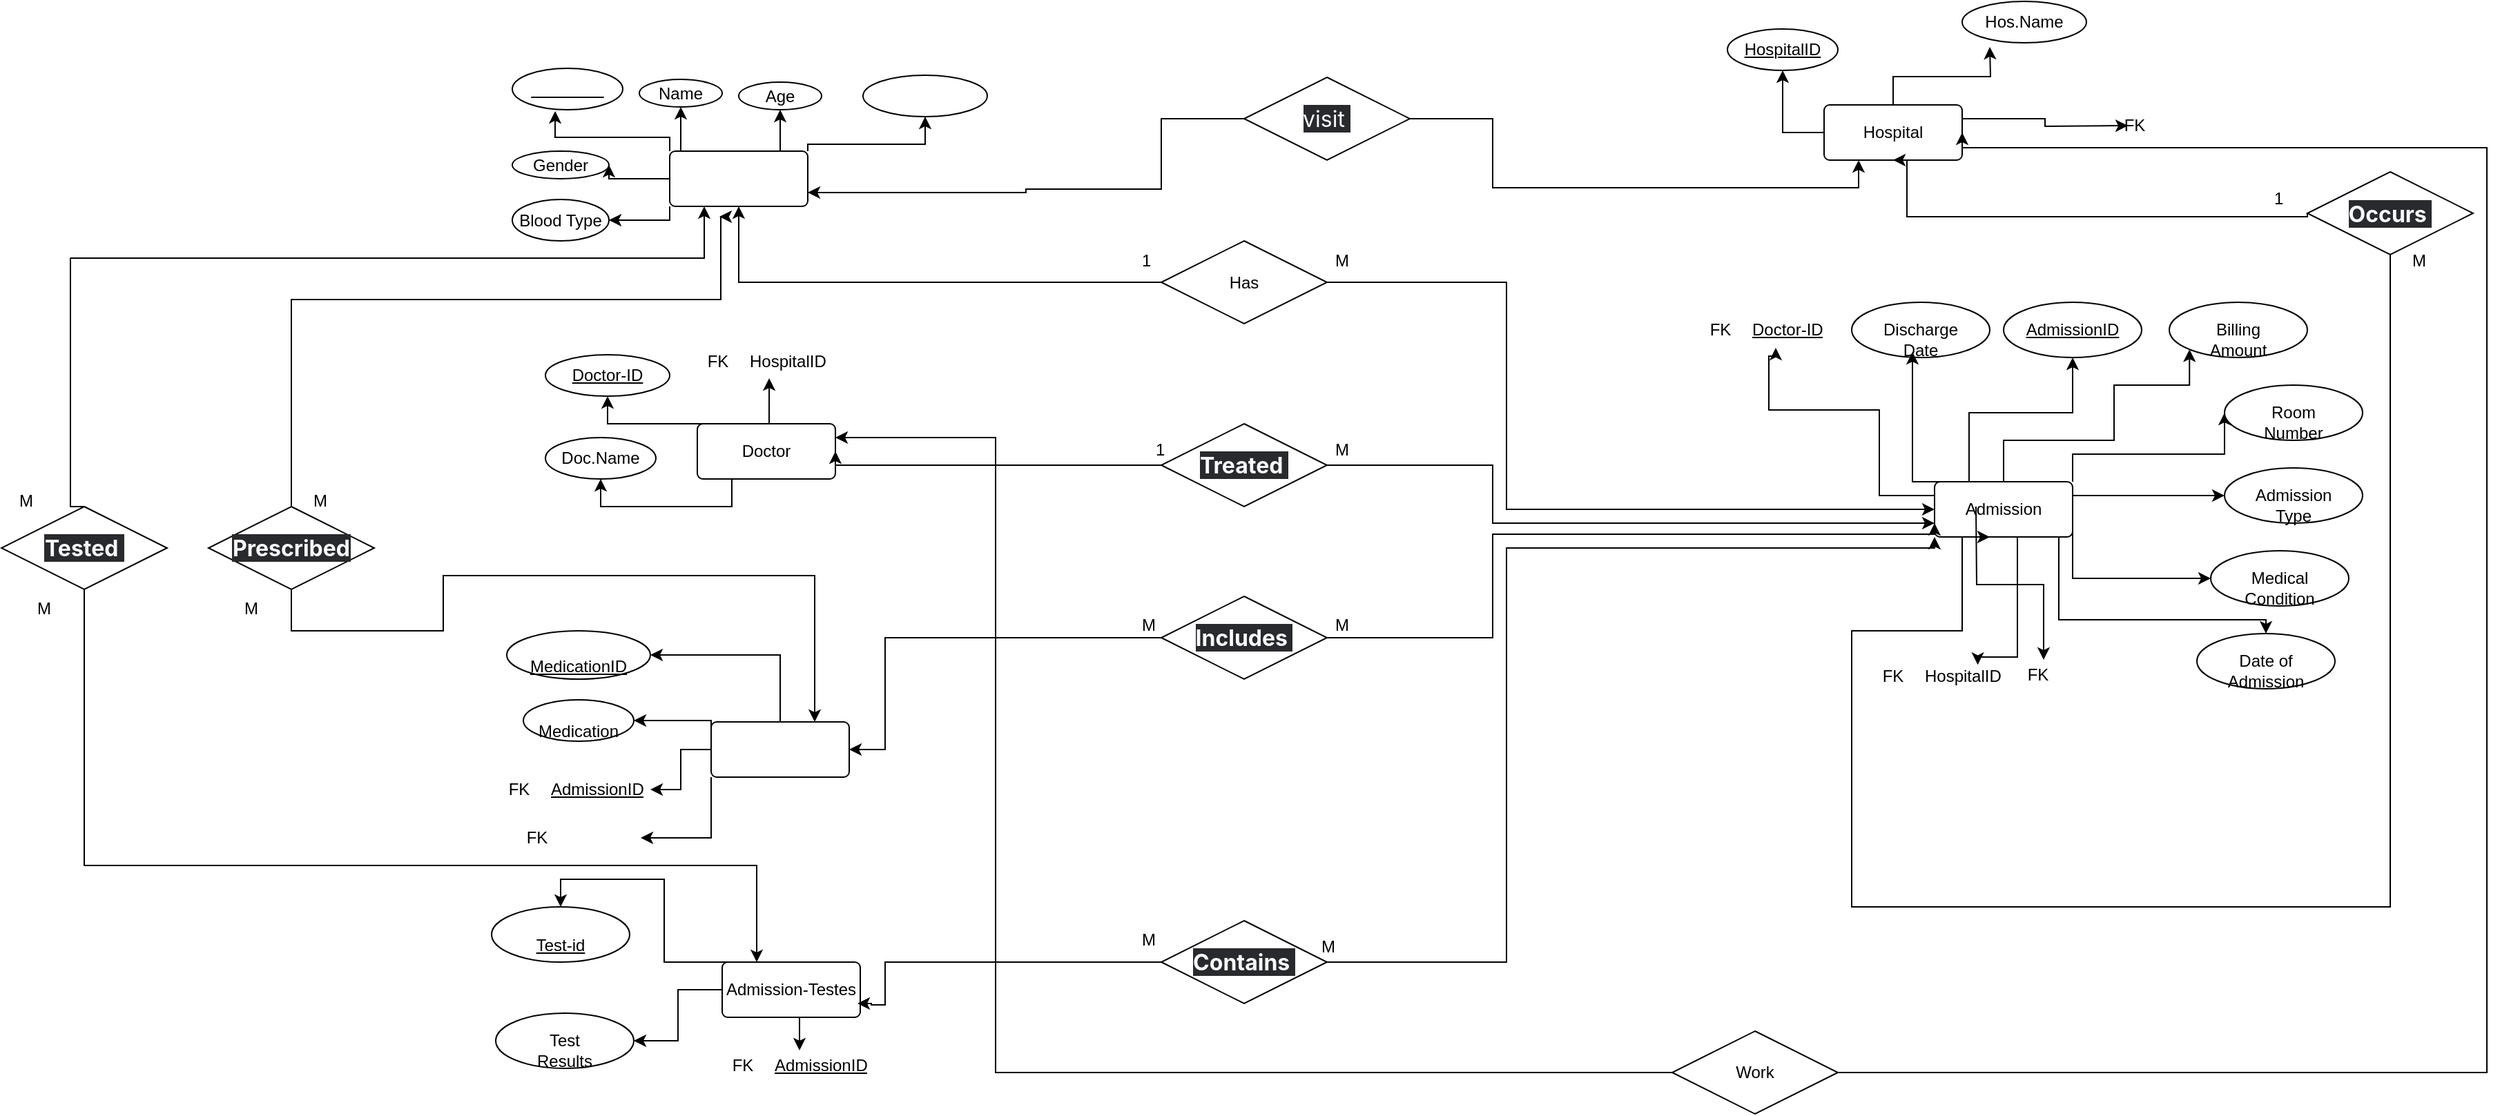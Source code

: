 <mxfile version="26.2.2">
  <diagram name="Page-1" id="RHPhJxCZZjcTVryyRxdq">
    <mxGraphModel dx="2417" dy="781" grid="1" gridSize="10" guides="1" tooltips="1" connect="1" arrows="1" fold="1" page="1" pageScale="1" pageWidth="827" pageHeight="1169" math="0" shadow="0">
      <root>
        <mxCell id="0" />
        <mxCell id="1" parent="0" />
        <mxCell id="dzJao00pFgIOvPmKJzuv-9" style="edgeStyle=orthogonalEdgeStyle;rounded=0;orthogonalLoop=1;jettySize=auto;html=1;exitX=0.25;exitY=0;exitDx=0;exitDy=0;entryX=0.5;entryY=1;entryDx=0;entryDy=0;" edge="1" parent="1" source="dzJao00pFgIOvPmKJzuv-1" target="dzJao00pFgIOvPmKJzuv-3">
          <mxGeometry relative="1" as="geometry" />
        </mxCell>
        <mxCell id="dzJao00pFgIOvPmKJzuv-10" style="edgeStyle=orthogonalEdgeStyle;rounded=0;orthogonalLoop=1;jettySize=auto;html=1;exitX=0.75;exitY=0;exitDx=0;exitDy=0;entryX=0.5;entryY=1;entryDx=0;entryDy=0;" edge="1" parent="1" source="dzJao00pFgIOvPmKJzuv-1" target="dzJao00pFgIOvPmKJzuv-4">
          <mxGeometry relative="1" as="geometry" />
        </mxCell>
        <mxCell id="dzJao00pFgIOvPmKJzuv-11" style="edgeStyle=orthogonalEdgeStyle;rounded=0;orthogonalLoop=1;jettySize=auto;html=1;exitX=1;exitY=0;exitDx=0;exitDy=0;entryX=0.5;entryY=1;entryDx=0;entryDy=0;" edge="1" parent="1" source="dzJao00pFgIOvPmKJzuv-1" target="dzJao00pFgIOvPmKJzuv-7">
          <mxGeometry relative="1" as="geometry">
            <Array as="points">
              <mxPoint x="144" y="143.5" />
              <mxPoint x="229" y="143.5" />
            </Array>
          </mxGeometry>
        </mxCell>
        <mxCell id="dzJao00pFgIOvPmKJzuv-12" style="edgeStyle=orthogonalEdgeStyle;rounded=0;orthogonalLoop=1;jettySize=auto;html=1;exitX=0;exitY=0.5;exitDx=0;exitDy=0;entryX=1;entryY=0.5;entryDx=0;entryDy=0;" edge="1" parent="1" source="dzJao00pFgIOvPmKJzuv-1" target="dzJao00pFgIOvPmKJzuv-5">
          <mxGeometry relative="1" as="geometry">
            <Array as="points">
              <mxPoint y="168.5" />
            </Array>
          </mxGeometry>
        </mxCell>
        <mxCell id="dzJao00pFgIOvPmKJzuv-13" style="edgeStyle=orthogonalEdgeStyle;rounded=0;orthogonalLoop=1;jettySize=auto;html=1;exitX=0;exitY=1;exitDx=0;exitDy=0;entryX=1;entryY=0.5;entryDx=0;entryDy=0;" edge="1" parent="1" source="dzJao00pFgIOvPmKJzuv-1" target="dzJao00pFgIOvPmKJzuv-6">
          <mxGeometry relative="1" as="geometry">
            <Array as="points">
              <mxPoint x="44" y="198.5" />
            </Array>
          </mxGeometry>
        </mxCell>
        <mxCell id="dzJao00pFgIOvPmKJzuv-1" value="&lt;span style=&quot;font-weight: 700; font-kerning: normal;&quot; class=&quot;OYPEnA font-feature-liga-off font-feature-clig-off font-feature-calt-off text-decoration-none text-strikethrough-none&quot;&gt;&lt;font style=&quot;color: rgb(255, 255, 255);&quot;&gt;Patient&amp;nbsp;&lt;/font&gt;&lt;/span&gt;" style="rounded=1;arcSize=10;whiteSpace=wrap;html=1;align=center;" vertex="1" parent="1">
          <mxGeometry x="44" y="148.5" width="100" height="40" as="geometry" />
        </mxCell>
        <mxCell id="dzJao00pFgIOvPmKJzuv-2" value="&lt;span style=&quot;font-kerning: normal;&quot; class=&quot;OYPEnA font-feature-liga-off font-feature-clig-off font-feature-calt-off text-decoration-none text-strikethrough-none&quot;&gt;&lt;font style=&quot;color: rgb(255, 255, 255);&quot;&gt;PatientID&amp;nbsp;&lt;/font&gt;&lt;/span&gt;" style="ellipse;whiteSpace=wrap;html=1;align=center;fontStyle=4;" vertex="1" parent="1">
          <mxGeometry x="-70" y="88.5" width="80" height="30" as="geometry" />
        </mxCell>
        <mxCell id="dzJao00pFgIOvPmKJzuv-3" value="Name" style="ellipse;whiteSpace=wrap;html=1;align=center;" vertex="1" parent="1">
          <mxGeometry x="22" y="96.5" width="60" height="20" as="geometry" />
        </mxCell>
        <mxCell id="dzJao00pFgIOvPmKJzuv-4" value="Age" style="ellipse;whiteSpace=wrap;html=1;align=center;" vertex="1" parent="1">
          <mxGeometry x="94" y="98.5" width="60" height="20" as="geometry" />
        </mxCell>
        <mxCell id="dzJao00pFgIOvPmKJzuv-5" value="Gender" style="ellipse;whiteSpace=wrap;html=1;align=center;" vertex="1" parent="1">
          <mxGeometry x="-70" y="148.5" width="70" height="20" as="geometry" />
        </mxCell>
        <mxCell id="dzJao00pFgIOvPmKJzuv-6" value="Blood Type" style="ellipse;whiteSpace=wrap;html=1;align=center;" vertex="1" parent="1">
          <mxGeometry x="-70" y="183.5" width="70" height="30" as="geometry" />
        </mxCell>
        <mxCell id="dzJao00pFgIOvPmKJzuv-7" value="&lt;span style=&quot;font-kerning: normal;&quot; class=&quot;OYPEnA font-feature-liga-off font-feature-clig-off font-feature-calt-off text-decoration-none text-strikethrough-none&quot;&gt;&lt;font style=&quot;color: rgb(255, 255, 255);&quot;&gt;Insurance Providor&amp;nbsp;&lt;/font&gt;&lt;/span&gt;" style="ellipse;whiteSpace=wrap;html=1;align=center;" vertex="1" parent="1">
          <mxGeometry x="184" y="93.5" width="90" height="30" as="geometry" />
        </mxCell>
        <mxCell id="dzJao00pFgIOvPmKJzuv-8" style="edgeStyle=orthogonalEdgeStyle;rounded=0;orthogonalLoop=1;jettySize=auto;html=1;exitX=0;exitY=0;exitDx=0;exitDy=0;entryX=0.388;entryY=1.033;entryDx=0;entryDy=0;entryPerimeter=0;" edge="1" parent="1" source="dzJao00pFgIOvPmKJzuv-1" target="dzJao00pFgIOvPmKJzuv-2">
          <mxGeometry relative="1" as="geometry">
            <Array as="points">
              <mxPoint x="44" y="138.5" />
              <mxPoint x="-39" y="138.5" />
            </Array>
          </mxGeometry>
        </mxCell>
        <mxCell id="dzJao00pFgIOvPmKJzuv-17" style="edgeStyle=orthogonalEdgeStyle;rounded=0;orthogonalLoop=1;jettySize=auto;html=1;exitX=0.5;exitY=0;exitDx=0;exitDy=0;entryX=0;entryY=0.5;entryDx=0;entryDy=0;" edge="1" parent="1" source="dzJao00pFgIOvPmKJzuv-14">
          <mxGeometry relative="1" as="geometry">
            <mxPoint x="1000" y="73" as="targetPoint" />
          </mxGeometry>
        </mxCell>
        <mxCell id="dzJao00pFgIOvPmKJzuv-18" style="edgeStyle=orthogonalEdgeStyle;rounded=0;orthogonalLoop=1;jettySize=auto;html=1;exitX=0;exitY=0.5;exitDx=0;exitDy=0;entryX=0.5;entryY=1;entryDx=0;entryDy=0;" edge="1" parent="1" source="dzJao00pFgIOvPmKJzuv-14" target="dzJao00pFgIOvPmKJzuv-16">
          <mxGeometry relative="1" as="geometry">
            <Array as="points">
              <mxPoint x="850" y="135" />
            </Array>
          </mxGeometry>
        </mxCell>
        <mxCell id="dzJao00pFgIOvPmKJzuv-14" value="Hospital" style="rounded=1;arcSize=10;whiteSpace=wrap;html=1;align=center;" vertex="1" parent="1">
          <mxGeometry x="880" y="115" width="100" height="40" as="geometry" />
        </mxCell>
        <mxCell id="dzJao00pFgIOvPmKJzuv-15" value="Hos.Name" style="ellipse;whiteSpace=wrap;html=1;align=center;" vertex="1" parent="1">
          <mxGeometry x="980" y="40" width="90" height="30" as="geometry" />
        </mxCell>
        <mxCell id="dzJao00pFgIOvPmKJzuv-16" value="HospitalID" style="ellipse;whiteSpace=wrap;html=1;align=center;fontStyle=4;" vertex="1" parent="1">
          <mxGeometry x="810" y="60" width="80" height="30" as="geometry" />
        </mxCell>
        <mxCell id="dzJao00pFgIOvPmKJzuv-27" style="edgeStyle=orthogonalEdgeStyle;rounded=0;orthogonalLoop=1;jettySize=auto;html=1;exitX=0.25;exitY=0;exitDx=0;exitDy=0;entryX=0.5;entryY=1;entryDx=0;entryDy=0;" edge="1" parent="1" source="dzJao00pFgIOvPmKJzuv-19" target="dzJao00pFgIOvPmKJzuv-20">
          <mxGeometry relative="1" as="geometry">
            <Array as="points">
              <mxPoint x="-1" y="346" />
            </Array>
          </mxGeometry>
        </mxCell>
        <mxCell id="dzJao00pFgIOvPmKJzuv-28" style="edgeStyle=orthogonalEdgeStyle;rounded=0;orthogonalLoop=1;jettySize=auto;html=1;exitX=0.25;exitY=1;exitDx=0;exitDy=0;entryX=0.5;entryY=1;entryDx=0;entryDy=0;" edge="1" parent="1" source="dzJao00pFgIOvPmKJzuv-19" target="dzJao00pFgIOvPmKJzuv-21">
          <mxGeometry relative="1" as="geometry" />
        </mxCell>
        <mxCell id="dzJao00pFgIOvPmKJzuv-19" value="Doctor" style="rounded=1;arcSize=10;whiteSpace=wrap;html=1;align=center;" vertex="1" parent="1">
          <mxGeometry x="64" y="346" width="100" height="40" as="geometry" />
        </mxCell>
        <mxCell id="dzJao00pFgIOvPmKJzuv-20" value="Doctor-ID" style="ellipse;whiteSpace=wrap;html=1;align=center;fontStyle=4;" vertex="1" parent="1">
          <mxGeometry x="-46" y="296" width="90" height="30" as="geometry" />
        </mxCell>
        <mxCell id="dzJao00pFgIOvPmKJzuv-21" value="Doc.Name" style="ellipse;whiteSpace=wrap;html=1;align=center;" vertex="1" parent="1">
          <mxGeometry x="-46" y="356" width="80" height="30" as="geometry" />
        </mxCell>
        <mxCell id="dzJao00pFgIOvPmKJzuv-22" value="" style="shape=table;startSize=0;container=1;collapsible=1;childLayout=tableLayout;fixedRows=1;rowLines=0;fontStyle=0;align=center;resizeLast=1;strokeColor=none;fillColor=none;collapsible=0;" vertex="1" parent="1">
          <mxGeometry x="64" y="286" width="110" height="30" as="geometry" />
        </mxCell>
        <mxCell id="dzJao00pFgIOvPmKJzuv-23" value="" style="shape=tableRow;horizontal=0;startSize=0;swimlaneHead=0;swimlaneBody=0;fillColor=none;collapsible=0;dropTarget=0;points=[[0,0.5],[1,0.5]];portConstraint=eastwest;top=0;left=0;right=0;bottom=0;" vertex="1" parent="dzJao00pFgIOvPmKJzuv-22">
          <mxGeometry width="110" height="30" as="geometry" />
        </mxCell>
        <mxCell id="dzJao00pFgIOvPmKJzuv-24" value="FK" style="shape=partialRectangle;connectable=0;fillColor=none;top=0;left=0;bottom=0;right=0;fontStyle=0;overflow=hidden;whiteSpace=wrap;html=1;" vertex="1" parent="dzJao00pFgIOvPmKJzuv-23">
          <mxGeometry width="30" height="30" as="geometry">
            <mxRectangle width="30" height="30" as="alternateBounds" />
          </mxGeometry>
        </mxCell>
        <mxCell id="dzJao00pFgIOvPmKJzuv-25" value="HospitalID" style="shape=partialRectangle;connectable=0;fillColor=none;top=0;left=0;bottom=0;right=0;align=left;spacingLeft=6;fontStyle=0;overflow=hidden;whiteSpace=wrap;html=1;" vertex="1" parent="dzJao00pFgIOvPmKJzuv-23">
          <mxGeometry x="30" width="80" height="30" as="geometry">
            <mxRectangle width="80" height="30" as="alternateBounds" />
          </mxGeometry>
        </mxCell>
        <mxCell id="dzJao00pFgIOvPmKJzuv-26" style="edgeStyle=orthogonalEdgeStyle;rounded=0;orthogonalLoop=1;jettySize=auto;html=1;exitX=0.5;exitY=0;exitDx=0;exitDy=0;entryX=0.473;entryY=0.9;entryDx=0;entryDy=0;entryPerimeter=0;" edge="1" parent="1" source="dzJao00pFgIOvPmKJzuv-19" target="dzJao00pFgIOvPmKJzuv-23">
          <mxGeometry relative="1" as="geometry" />
        </mxCell>
        <mxCell id="dzJao00pFgIOvPmKJzuv-56" style="edgeStyle=orthogonalEdgeStyle;rounded=0;orthogonalLoop=1;jettySize=auto;html=1;exitX=0.25;exitY=0;exitDx=0;exitDy=0;entryX=0.5;entryY=1;entryDx=0;entryDy=0;" edge="1" parent="1" source="dzJao00pFgIOvPmKJzuv-29" target="dzJao00pFgIOvPmKJzuv-30">
          <mxGeometry relative="1" as="geometry">
            <Array as="points">
              <mxPoint x="985" y="338" />
              <mxPoint x="1060" y="338" />
            </Array>
          </mxGeometry>
        </mxCell>
        <mxCell id="dzJao00pFgIOvPmKJzuv-57" style="edgeStyle=orthogonalEdgeStyle;rounded=0;orthogonalLoop=1;jettySize=auto;html=1;entryX=0;entryY=1;entryDx=0;entryDy=0;exitX=0.5;exitY=0;exitDx=0;exitDy=0;" edge="1" parent="1" source="dzJao00pFgIOvPmKJzuv-29" target="dzJao00pFgIOvPmKJzuv-37">
          <mxGeometry relative="1" as="geometry">
            <mxPoint x="1010" y="378" as="sourcePoint" />
            <Array as="points">
              <mxPoint x="1010" y="358" />
              <mxPoint x="1090" y="358" />
              <mxPoint x="1090" y="318" />
              <mxPoint x="1145" y="318" />
            </Array>
          </mxGeometry>
        </mxCell>
        <mxCell id="dzJao00pFgIOvPmKJzuv-58" style="edgeStyle=orthogonalEdgeStyle;rounded=0;orthogonalLoop=1;jettySize=auto;html=1;exitX=1;exitY=0;exitDx=0;exitDy=0;entryX=0;entryY=0.5;entryDx=0;entryDy=0;" edge="1" parent="1" source="dzJao00pFgIOvPmKJzuv-29" target="dzJao00pFgIOvPmKJzuv-32">
          <mxGeometry relative="1" as="geometry">
            <Array as="points">
              <mxPoint x="1060" y="368" />
              <mxPoint x="1170" y="368" />
            </Array>
          </mxGeometry>
        </mxCell>
        <mxCell id="dzJao00pFgIOvPmKJzuv-59" style="edgeStyle=orthogonalEdgeStyle;rounded=0;orthogonalLoop=1;jettySize=auto;html=1;exitX=1;exitY=0.25;exitDx=0;exitDy=0;entryX=0;entryY=0.5;entryDx=0;entryDy=0;" edge="1" parent="1" source="dzJao00pFgIOvPmKJzuv-29" target="dzJao00pFgIOvPmKJzuv-33">
          <mxGeometry relative="1" as="geometry" />
        </mxCell>
        <mxCell id="dzJao00pFgIOvPmKJzuv-60" style="edgeStyle=orthogonalEdgeStyle;rounded=0;orthogonalLoop=1;jettySize=auto;html=1;exitX=1;exitY=0.75;exitDx=0;exitDy=0;" edge="1" parent="1" source="dzJao00pFgIOvPmKJzuv-29" target="dzJao00pFgIOvPmKJzuv-34">
          <mxGeometry relative="1" as="geometry">
            <Array as="points">
              <mxPoint x="1060" y="458" />
            </Array>
          </mxGeometry>
        </mxCell>
        <mxCell id="dzJao00pFgIOvPmKJzuv-29" value="Admission" style="rounded=1;arcSize=10;whiteSpace=wrap;html=1;align=center;" vertex="1" parent="1">
          <mxGeometry x="960" y="388" width="100" height="40" as="geometry" />
        </mxCell>
        <mxCell id="dzJao00pFgIOvPmKJzuv-30" value="AdmissionID" style="ellipse;whiteSpace=wrap;html=1;align=center;fontStyle=4;" vertex="1" parent="1">
          <mxGeometry x="1010" y="258" width="100" height="40" as="geometry" />
        </mxCell>
        <mxCell id="dzJao00pFgIOvPmKJzuv-32" value="&lt;table style=&quot;border-collapse:&lt;br/&gt; collapse;width:73pt&quot; width=&quot;97&quot; cellspacing=&quot;0&quot; cellpadding=&quot;0&quot; border=&quot;0&quot;&gt;&lt;tbody&gt;&lt;tr style=&quot;height:15.0pt&quot; height=&quot;20&quot;&gt;&lt;br/&gt;  &lt;td style=&quot;height:15.0pt;width:73pt&quot; width=&quot;97&quot; class=&quot;xl66&quot; height=&quot;20&quot;&gt;Room&lt;br/&gt;  Number&lt;/td&gt;&lt;/tr&gt;&lt;/tbody&gt;&lt;/table&gt;" style="ellipse;whiteSpace=wrap;html=1;align=center;" vertex="1" parent="1">
          <mxGeometry x="1170" y="318" width="100" height="40" as="geometry" />
        </mxCell>
        <mxCell id="dzJao00pFgIOvPmKJzuv-33" value="&lt;table style=&quot;border-collapse:&lt;br/&gt; collapse;width:79pt&quot; width=&quot;105&quot; cellspacing=&quot;0&quot; cellpadding=&quot;0&quot; border=&quot;0&quot;&gt;&lt;tbody&gt;&lt;tr style=&quot;height:15.0pt&quot; height=&quot;20&quot;&gt;&lt;br/&gt;  &lt;td style=&quot;height:15.0pt;width:79pt&quot; width=&quot;105&quot; class=&quot;xl66&quot; height=&quot;20&quot;&gt;Admission&lt;br/&gt;  Type&lt;/td&gt;&lt;/tr&gt;&lt;/tbody&gt;&lt;/table&gt;" style="ellipse;whiteSpace=wrap;html=1;align=center;" vertex="1" parent="1">
          <mxGeometry x="1170" y="378" width="100" height="40" as="geometry" />
        </mxCell>
        <mxCell id="dzJao00pFgIOvPmKJzuv-34" value="&lt;table style=&quot;border-collapse:&lt;br/&gt; collapse;width:91pt&quot; width=&quot;121&quot; cellspacing=&quot;0&quot; cellpadding=&quot;0&quot; border=&quot;0&quot;&gt;&lt;tbody&gt;&lt;tr style=&quot;height:15.0pt&quot; height=&quot;20&quot;&gt;&lt;br/&gt;  &lt;td style=&quot;height:15.0pt;width:91pt&quot; width=&quot;121&quot; class=&quot;xl66&quot; height=&quot;20&quot;&gt;Medical&lt;br/&gt;  Condition&lt;/td&gt;&lt;/tr&gt;&lt;/tbody&gt;&lt;/table&gt;" style="ellipse;whiteSpace=wrap;html=1;align=center;" vertex="1" parent="1">
          <mxGeometry x="1160" y="438" width="100" height="40" as="geometry" />
        </mxCell>
        <mxCell id="dzJao00pFgIOvPmKJzuv-35" value="&lt;table style=&quot;border-collapse:&lt;br/&gt; collapse;width:91pt&quot; width=&quot;121&quot; cellspacing=&quot;0&quot; cellpadding=&quot;0&quot; border=&quot;0&quot;&gt;&lt;tbody&gt;&lt;tr style=&quot;height:15.0pt&quot; height=&quot;20&quot;&gt;&lt;br/&gt;  &lt;td style=&quot;height:15.0pt;width:91pt&quot; width=&quot;121&quot; class=&quot;xl67&quot; height=&quot;20&quot;&gt;Date of&lt;br/&gt;  Admission&lt;/td&gt;&lt;/tr&gt;&lt;/tbody&gt;&lt;/table&gt;" style="ellipse;whiteSpace=wrap;html=1;align=center;" vertex="1" parent="1">
          <mxGeometry x="1150" y="498" width="100" height="40" as="geometry" />
        </mxCell>
        <mxCell id="dzJao00pFgIOvPmKJzuv-36" value="&lt;table style=&quot;border-collapse:&lt;br/&gt; collapse;width:76pt&quot; width=&quot;101&quot; cellspacing=&quot;0&quot; cellpadding=&quot;0&quot; border=&quot;0&quot;&gt;&lt;tbody&gt;&lt;tr style=&quot;height:15.0pt&quot; height=&quot;20&quot;&gt;&lt;br/&gt;  &lt;td style=&quot;height:15.0pt;width:76pt&quot; width=&quot;101&quot; class=&quot;xl67&quot; height=&quot;20&quot;&gt;Discharge&lt;br/&gt;  Date&lt;/td&gt;&lt;/tr&gt;&lt;/tbody&gt;&lt;/table&gt;" style="ellipse;whiteSpace=wrap;html=1;align=center;" vertex="1" parent="1">
          <mxGeometry x="900" y="258" width="100" height="40" as="geometry" />
        </mxCell>
        <mxCell id="dzJao00pFgIOvPmKJzuv-37" value="&lt;table style=&quot;border-collapse:&lt;br/&gt; collapse;width:74pt&quot; width=&quot;98&quot; cellspacing=&quot;0&quot; cellpadding=&quot;0&quot; border=&quot;0&quot;&gt;&lt;tbody&gt;&lt;tr style=&quot;height:15.0pt&quot; height=&quot;20&quot;&gt;&lt;br/&gt;  &lt;td style=&quot;height:15.0pt;width:74pt&quot; width=&quot;98&quot; class=&quot;xl66&quot; height=&quot;20&quot;&gt;Billing&lt;br/&gt;  Amount&lt;/td&gt;&lt;/tr&gt;&lt;/tbody&gt;&lt;/table&gt;" style="ellipse;whiteSpace=wrap;html=1;align=center;" vertex="1" parent="1">
          <mxGeometry x="1130" y="258" width="100" height="40" as="geometry" />
        </mxCell>
        <mxCell id="dzJao00pFgIOvPmKJzuv-38" value="" style="shape=table;startSize=0;container=1;collapsible=1;childLayout=tableLayout;fixedRows=1;rowLines=0;fontStyle=0;align=center;resizeLast=1;strokeColor=none;fillColor=none;collapsible=0;" vertex="1" parent="1">
          <mxGeometry x="1020" y="518" width="90" height="20" as="geometry" />
        </mxCell>
        <mxCell id="dzJao00pFgIOvPmKJzuv-39" value="" style="shape=tableRow;horizontal=0;startSize=0;swimlaneHead=0;swimlaneBody=0;fillColor=none;collapsible=0;dropTarget=0;points=[[0,0.5],[1,0.5]];portConstraint=eastwest;top=0;left=0;right=0;bottom=0;" vertex="1" parent="dzJao00pFgIOvPmKJzuv-38">
          <mxGeometry width="90" height="20" as="geometry" />
        </mxCell>
        <mxCell id="dzJao00pFgIOvPmKJzuv-40" value="FK" style="shape=partialRectangle;connectable=0;fillColor=none;top=0;left=0;bottom=0;right=0;fontStyle=0;overflow=hidden;whiteSpace=wrap;html=1;" vertex="1" parent="dzJao00pFgIOvPmKJzuv-39">
          <mxGeometry width="30" height="20" as="geometry">
            <mxRectangle width="30" height="20" as="alternateBounds" />
          </mxGeometry>
        </mxCell>
        <mxCell id="dzJao00pFgIOvPmKJzuv-41" value="&lt;span style=&quot;font-kerning: normal;&quot; class=&quot;OYPEnA font-feature-liga-off font-feature-clig-off font-feature-calt-off text-decoration-none text-strikethrough-none&quot;&gt;&lt;font style=&quot;color: rgb(255, 255, 255);&quot;&gt;PatientID&amp;nbsp;&lt;/font&gt;&lt;/span&gt;" style="shape=partialRectangle;connectable=0;fillColor=none;top=0;left=0;bottom=0;right=0;align=left;spacingLeft=6;fontStyle=0;overflow=hidden;whiteSpace=wrap;html=1;" vertex="1" parent="dzJao00pFgIOvPmKJzuv-39">
          <mxGeometry x="30" width="60" height="20" as="geometry">
            <mxRectangle width="60" height="20" as="alternateBounds" />
          </mxGeometry>
        </mxCell>
        <mxCell id="dzJao00pFgIOvPmKJzuv-42" value="" style="shape=table;startSize=0;container=1;collapsible=1;childLayout=tableLayout;fixedRows=1;rowLines=0;fontStyle=0;align=center;resizeLast=1;strokeColor=none;fillColor=none;collapsible=0;" vertex="1" parent="1">
          <mxGeometry x="915" y="514" width="100" height="30" as="geometry" />
        </mxCell>
        <mxCell id="dzJao00pFgIOvPmKJzuv-43" value="" style="shape=tableRow;horizontal=0;startSize=0;swimlaneHead=0;swimlaneBody=0;fillColor=none;collapsible=0;dropTarget=0;points=[[0,0.5],[1,0.5]];portConstraint=eastwest;top=0;left=0;right=0;bottom=0;" vertex="1" parent="dzJao00pFgIOvPmKJzuv-42">
          <mxGeometry width="100" height="30" as="geometry" />
        </mxCell>
        <mxCell id="dzJao00pFgIOvPmKJzuv-44" value="FK" style="shape=partialRectangle;connectable=0;fillColor=none;top=0;left=0;bottom=0;right=0;fontStyle=0;overflow=hidden;whiteSpace=wrap;html=1;" vertex="1" parent="dzJao00pFgIOvPmKJzuv-43">
          <mxGeometry width="30" height="30" as="geometry">
            <mxRectangle width="30" height="30" as="alternateBounds" />
          </mxGeometry>
        </mxCell>
        <mxCell id="dzJao00pFgIOvPmKJzuv-45" value="HospitalID" style="shape=partialRectangle;connectable=0;fillColor=none;top=0;left=0;bottom=0;right=0;align=left;spacingLeft=6;fontStyle=0;overflow=hidden;whiteSpace=wrap;html=1;" vertex="1" parent="dzJao00pFgIOvPmKJzuv-43">
          <mxGeometry x="30" width="70" height="30" as="geometry">
            <mxRectangle width="70" height="30" as="alternateBounds" />
          </mxGeometry>
        </mxCell>
        <mxCell id="dzJao00pFgIOvPmKJzuv-50" value="" style="shape=table;startSize=0;container=1;collapsible=1;childLayout=tableLayout;fixedRows=1;rowLines=0;fontStyle=0;align=center;resizeLast=1;strokeColor=none;fillColor=none;collapsible=0;" vertex="1" parent="1">
          <mxGeometry x="790" y="263" width="100" height="30" as="geometry" />
        </mxCell>
        <mxCell id="dzJao00pFgIOvPmKJzuv-51" value="" style="shape=tableRow;horizontal=0;startSize=0;swimlaneHead=0;swimlaneBody=0;fillColor=none;collapsible=0;dropTarget=0;points=[[0,0.5],[1,0.5]];portConstraint=eastwest;top=0;left=0;right=0;bottom=0;" vertex="1" parent="dzJao00pFgIOvPmKJzuv-50">
          <mxGeometry width="100" height="30" as="geometry" />
        </mxCell>
        <mxCell id="dzJao00pFgIOvPmKJzuv-52" value="FK" style="shape=partialRectangle;connectable=0;fillColor=none;top=0;left=0;bottom=0;right=0;fontStyle=0;overflow=hidden;whiteSpace=wrap;html=1;" vertex="1" parent="dzJao00pFgIOvPmKJzuv-51">
          <mxGeometry width="30" height="30" as="geometry">
            <mxRectangle width="30" height="30" as="alternateBounds" />
          </mxGeometry>
        </mxCell>
        <mxCell id="dzJao00pFgIOvPmKJzuv-53" value="&lt;span style=&quot;text-align: center; text-decoration-line: underline;&quot;&gt;Doctor-ID&lt;/span&gt;" style="shape=partialRectangle;connectable=0;fillColor=none;top=0;left=0;bottom=0;right=0;align=left;spacingLeft=6;fontStyle=0;overflow=hidden;whiteSpace=wrap;html=1;" vertex="1" parent="dzJao00pFgIOvPmKJzuv-51">
          <mxGeometry x="30" width="70" height="30" as="geometry">
            <mxRectangle width="70" height="30" as="alternateBounds" />
          </mxGeometry>
        </mxCell>
        <mxCell id="dzJao00pFgIOvPmKJzuv-54" style="edgeStyle=orthogonalEdgeStyle;rounded=0;orthogonalLoop=1;jettySize=auto;html=1;exitX=0;exitY=0.25;exitDx=0;exitDy=0;entryX=0.55;entryY=0.933;entryDx=0;entryDy=0;entryPerimeter=0;" edge="1" parent="1" source="dzJao00pFgIOvPmKJzuv-29" target="dzJao00pFgIOvPmKJzuv-51">
          <mxGeometry relative="1" as="geometry">
            <Array as="points">
              <mxPoint x="920" y="398" />
              <mxPoint x="920" y="336" />
              <mxPoint x="840" y="336" />
              <mxPoint x="840" y="297" />
              <mxPoint x="845" y="297" />
            </Array>
          </mxGeometry>
        </mxCell>
        <mxCell id="dzJao00pFgIOvPmKJzuv-55" style="edgeStyle=orthogonalEdgeStyle;rounded=0;orthogonalLoop=1;jettySize=auto;html=1;exitX=0.25;exitY=0;exitDx=0;exitDy=0;entryX=0.44;entryY=0.9;entryDx=0;entryDy=0;entryPerimeter=0;" edge="1" parent="1" source="dzJao00pFgIOvPmKJzuv-29" target="dzJao00pFgIOvPmKJzuv-36">
          <mxGeometry relative="1" as="geometry">
            <Array as="points">
              <mxPoint x="944" y="388" />
            </Array>
          </mxGeometry>
        </mxCell>
        <mxCell id="dzJao00pFgIOvPmKJzuv-61" style="edgeStyle=orthogonalEdgeStyle;rounded=0;orthogonalLoop=1;jettySize=auto;html=1;exitX=0.75;exitY=1;exitDx=0;exitDy=0;entryX=0.5;entryY=0;entryDx=0;entryDy=0;" edge="1" parent="1" source="dzJao00pFgIOvPmKJzuv-29" target="dzJao00pFgIOvPmKJzuv-35">
          <mxGeometry relative="1" as="geometry">
            <Array as="points">
              <mxPoint x="1050" y="428" />
              <mxPoint x="1050" y="488" />
              <mxPoint x="1200" y="488" />
            </Array>
          </mxGeometry>
        </mxCell>
        <mxCell id="dzJao00pFgIOvPmKJzuv-83" style="edgeStyle=orthogonalEdgeStyle;rounded=0;orthogonalLoop=1;jettySize=auto;html=1;exitX=0.5;exitY=0;exitDx=0;exitDy=0;entryX=1;entryY=0.5;entryDx=0;entryDy=0;" edge="1" parent="1" source="dzJao00pFgIOvPmKJzuv-66" target="dzJao00pFgIOvPmKJzuv-67">
          <mxGeometry relative="1" as="geometry" />
        </mxCell>
        <mxCell id="dzJao00pFgIOvPmKJzuv-84" style="edgeStyle=orthogonalEdgeStyle;rounded=0;orthogonalLoop=1;jettySize=auto;html=1;exitX=0;exitY=0.25;exitDx=0;exitDy=0;entryX=1;entryY=0.5;entryDx=0;entryDy=0;" edge="1" parent="1" source="dzJao00pFgIOvPmKJzuv-66" target="dzJao00pFgIOvPmKJzuv-68">
          <mxGeometry relative="1" as="geometry">
            <Array as="points">
              <mxPoint x="74" y="561" />
            </Array>
          </mxGeometry>
        </mxCell>
        <mxCell id="dzJao00pFgIOvPmKJzuv-85" style="edgeStyle=orthogonalEdgeStyle;rounded=0;orthogonalLoop=1;jettySize=auto;html=1;exitX=0;exitY=0.5;exitDx=0;exitDy=0;entryX=1;entryY=0.5;entryDx=0;entryDy=0;" edge="1" parent="1" source="dzJao00pFgIOvPmKJzuv-66" target="dzJao00pFgIOvPmKJzuv-76">
          <mxGeometry relative="1" as="geometry" />
        </mxCell>
        <mxCell id="dzJao00pFgIOvPmKJzuv-86" style="edgeStyle=orthogonalEdgeStyle;rounded=0;orthogonalLoop=1;jettySize=auto;html=1;exitX=0;exitY=1;exitDx=0;exitDy=0;entryX=1;entryY=0.5;entryDx=0;entryDy=0;" edge="1" parent="1" source="dzJao00pFgIOvPmKJzuv-66" target="dzJao00pFgIOvPmKJzuv-80">
          <mxGeometry relative="1" as="geometry" />
        </mxCell>
        <mxCell id="dzJao00pFgIOvPmKJzuv-66" value="&lt;span style=&quot;font-weight: 700; font-kerning: normal;&quot; class=&quot;OYPEnA font-feature-liga-off font-feature-clig-off font-feature-calt-off text-decoration-none text-strikethrough-none&quot;&gt;&lt;font style=&quot;color: rgb(255, 255, 255);&quot;&gt;Admission-Medications&lt;/font&gt;&lt;/span&gt;" style="rounded=1;arcSize=10;whiteSpace=wrap;html=1;align=center;" vertex="1" parent="1">
          <mxGeometry x="74" y="562" width="100" height="40" as="geometry" />
        </mxCell>
        <mxCell id="dzJao00pFgIOvPmKJzuv-67" value="&lt;br&gt;&lt;table style=&quot;border-collapse:&lt;br/&gt; collapse;width:80pt&quot; width=&quot;107&quot; cellspacing=&quot;0&quot; cellpadding=&quot;0&quot; border=&quot;0&quot;&gt;&lt;tbody&gt;&lt;tr style=&quot;height:15.0pt&quot; height=&quot;20&quot;&gt;  &lt;td style=&quot;height:15.0pt;width:80pt&quot; width=&quot;107&quot; class=&quot;xl66&quot; height=&quot;20&quot;&gt;MedicationID&lt;/td&gt;&lt;/tr&gt;&lt;/tbody&gt;&lt;/table&gt;" style="ellipse;whiteSpace=wrap;html=1;align=center;fontStyle=4;" vertex="1" parent="1">
          <mxGeometry x="-74" y="496" width="104" height="35" as="geometry" />
        </mxCell>
        <mxCell id="dzJao00pFgIOvPmKJzuv-68" value="&lt;table style=&quot;border-collapse:&lt;br/&gt; collapse;width:65pt&quot; width=&quot;86&quot; cellspacing=&quot;0&quot; cellpadding=&quot;0&quot; border=&quot;0&quot;&gt;&lt;tbody&gt;&lt;tr style=&quot;height:15.0pt&quot; height=&quot;20&quot;&gt;&lt;br/&gt;  &lt;td style=&quot;height:15.0pt;width:65pt&quot; width=&quot;86&quot; class=&quot;xl66&quot; height=&quot;20&quot;&gt;Medication&lt;/td&gt;&lt;/tr&gt;&lt;/tbody&gt;&lt;/table&gt;" style="ellipse;whiteSpace=wrap;html=1;align=center;" vertex="1" parent="1">
          <mxGeometry x="-62" y="546" width="80" height="30" as="geometry" />
        </mxCell>
        <mxCell id="dzJao00pFgIOvPmKJzuv-69" style="edgeStyle=orthogonalEdgeStyle;rounded=0;orthogonalLoop=1;jettySize=auto;html=1;entryX=0.211;entryY=-0.05;entryDx=0;entryDy=0;entryPerimeter=0;" edge="1" parent="1" target="dzJao00pFgIOvPmKJzuv-39">
          <mxGeometry relative="1" as="geometry">
            <mxPoint x="990" y="406" as="sourcePoint" />
          </mxGeometry>
        </mxCell>
        <mxCell id="dzJao00pFgIOvPmKJzuv-70" style="edgeStyle=orthogonalEdgeStyle;rounded=0;orthogonalLoop=1;jettySize=auto;html=1;exitX=0.25;exitY=1;exitDx=0;exitDy=0;entryX=0.763;entryY=0.222;entryDx=0;entryDy=0;entryPerimeter=0;" edge="1" parent="1" source="dzJao00pFgIOvPmKJzuv-29" target="dzJao00pFgIOvPmKJzuv-43">
          <mxGeometry relative="1" as="geometry">
            <Array as="points">
              <mxPoint x="1020" y="428" />
              <mxPoint x="1020" y="515" />
              <mxPoint x="991" y="515" />
            </Array>
          </mxGeometry>
        </mxCell>
        <mxCell id="dzJao00pFgIOvPmKJzuv-75" value="" style="shape=table;startSize=0;container=1;collapsible=1;childLayout=tableLayout;fixedRows=1;rowLines=0;fontStyle=0;align=center;resizeLast=1;strokeColor=none;fillColor=none;collapsible=0;" vertex="1" parent="1">
          <mxGeometry x="-80" y="596" width="110" height="30" as="geometry" />
        </mxCell>
        <mxCell id="dzJao00pFgIOvPmKJzuv-76" value="" style="shape=tableRow;horizontal=0;startSize=0;swimlaneHead=0;swimlaneBody=0;fillColor=none;collapsible=0;dropTarget=0;points=[[0,0.5],[1,0.5]];portConstraint=eastwest;top=0;left=0;right=0;bottom=0;" vertex="1" parent="dzJao00pFgIOvPmKJzuv-75">
          <mxGeometry width="110" height="30" as="geometry" />
        </mxCell>
        <mxCell id="dzJao00pFgIOvPmKJzuv-77" value="FK" style="shape=partialRectangle;connectable=0;fillColor=none;top=0;left=0;bottom=0;right=0;fontStyle=0;overflow=hidden;whiteSpace=wrap;html=1;" vertex="1" parent="dzJao00pFgIOvPmKJzuv-76">
          <mxGeometry width="30" height="30" as="geometry">
            <mxRectangle width="30" height="30" as="alternateBounds" />
          </mxGeometry>
        </mxCell>
        <mxCell id="dzJao00pFgIOvPmKJzuv-78" value="&lt;span style=&quot;text-align: center; text-decoration-line: underline;&quot;&gt;AdmissionID&lt;/span&gt;" style="shape=partialRectangle;connectable=0;fillColor=none;top=0;left=0;bottom=0;right=0;align=left;spacingLeft=6;fontStyle=0;overflow=hidden;whiteSpace=wrap;html=1;" vertex="1" parent="dzJao00pFgIOvPmKJzuv-76">
          <mxGeometry x="30" width="80" height="30" as="geometry">
            <mxRectangle width="80" height="30" as="alternateBounds" />
          </mxGeometry>
        </mxCell>
        <mxCell id="dzJao00pFgIOvPmKJzuv-79" value="" style="shape=table;startSize=0;container=1;collapsible=1;childLayout=tableLayout;fixedRows=1;rowLines=0;fontStyle=0;align=center;resizeLast=1;strokeColor=none;fillColor=none;collapsible=0;" vertex="1" parent="1">
          <mxGeometry x="-67" y="636" width="90" height="20" as="geometry" />
        </mxCell>
        <mxCell id="dzJao00pFgIOvPmKJzuv-80" value="" style="shape=tableRow;horizontal=0;startSize=0;swimlaneHead=0;swimlaneBody=0;fillColor=none;collapsible=0;dropTarget=0;points=[[0,0.5],[1,0.5]];portConstraint=eastwest;top=0;left=0;right=0;bottom=0;" vertex="1" parent="dzJao00pFgIOvPmKJzuv-79">
          <mxGeometry width="90" height="20" as="geometry" />
        </mxCell>
        <mxCell id="dzJao00pFgIOvPmKJzuv-81" value="FK" style="shape=partialRectangle;connectable=0;fillColor=none;top=0;left=0;bottom=0;right=0;fontStyle=0;overflow=hidden;whiteSpace=wrap;html=1;" vertex="1" parent="dzJao00pFgIOvPmKJzuv-80">
          <mxGeometry width="30" height="20" as="geometry">
            <mxRectangle width="30" height="20" as="alternateBounds" />
          </mxGeometry>
        </mxCell>
        <mxCell id="dzJao00pFgIOvPmKJzuv-82" value="&lt;span style=&quot;font-kerning: normal;&quot; class=&quot;OYPEnA font-feature-liga-off font-feature-clig-off font-feature-calt-off text-decoration-none text-strikethrough-none&quot;&gt;&lt;font style=&quot;color: rgb(255, 255, 255);&quot;&gt;PatientID&amp;nbsp;&lt;/font&gt;&lt;/span&gt;" style="shape=partialRectangle;connectable=0;fillColor=none;top=0;left=0;bottom=0;right=0;align=left;spacingLeft=6;fontStyle=0;overflow=hidden;whiteSpace=wrap;html=1;" vertex="1" parent="dzJao00pFgIOvPmKJzuv-80">
          <mxGeometry x="30" width="60" height="20" as="geometry">
            <mxRectangle width="60" height="20" as="alternateBounds" />
          </mxGeometry>
        </mxCell>
        <mxCell id="dzJao00pFgIOvPmKJzuv-141" style="edgeStyle=orthogonalEdgeStyle;rounded=0;orthogonalLoop=1;jettySize=auto;html=1;exitX=0.25;exitY=0;exitDx=0;exitDy=0;entryX=0.5;entryY=0;entryDx=0;entryDy=0;" edge="1" parent="1" source="dzJao00pFgIOvPmKJzuv-87" target="dzJao00pFgIOvPmKJzuv-88">
          <mxGeometry relative="1" as="geometry">
            <Array as="points">
              <mxPoint x="40" y="736" />
              <mxPoint x="40" y="676" />
              <mxPoint x="-35" y="676" />
            </Array>
          </mxGeometry>
        </mxCell>
        <mxCell id="dzJao00pFgIOvPmKJzuv-142" style="edgeStyle=orthogonalEdgeStyle;rounded=0;orthogonalLoop=1;jettySize=auto;html=1;exitX=0;exitY=0.5;exitDx=0;exitDy=0;entryX=1;entryY=0.5;entryDx=0;entryDy=0;" edge="1" parent="1" source="dzJao00pFgIOvPmKJzuv-87" target="dzJao00pFgIOvPmKJzuv-89">
          <mxGeometry relative="1" as="geometry" />
        </mxCell>
        <mxCell id="dzJao00pFgIOvPmKJzuv-87" value="Admission-Testes" style="rounded=1;arcSize=10;whiteSpace=wrap;html=1;align=center;" vertex="1" parent="1">
          <mxGeometry x="82" y="736" width="100" height="40" as="geometry" />
        </mxCell>
        <mxCell id="dzJao00pFgIOvPmKJzuv-88" value="&lt;table style=&quot;border-collapse:&lt;br/&gt; collapse;width:48pt&quot; width=&quot;64&quot; cellspacing=&quot;0&quot; cellpadding=&quot;0&quot; border=&quot;0&quot;&gt;&lt;tbody&gt;&lt;tr style=&quot;height:15.0pt&quot; height=&quot;20&quot;&gt;&lt;br/&gt;  &lt;td style=&quot;height:15.0pt;width:48pt&quot; width=&quot;64&quot; class=&quot;xl66&quot; height=&quot;20&quot;&gt;Test-id&lt;/td&gt;&lt;/tr&gt;&lt;/tbody&gt;&lt;/table&gt;" style="ellipse;whiteSpace=wrap;html=1;align=center;fontStyle=4;" vertex="1" parent="1">
          <mxGeometry x="-85" y="696" width="100" height="40" as="geometry" />
        </mxCell>
        <mxCell id="dzJao00pFgIOvPmKJzuv-89" value="&lt;table style=&quot;border-collapse:&lt;br/&gt; collapse;width:64pt&quot; width=&quot;85&quot; cellspacing=&quot;0&quot; cellpadding=&quot;0&quot; border=&quot;0&quot;&gt;&lt;tbody&gt;&lt;tr style=&quot;height:15.0pt&quot; height=&quot;20&quot;&gt;&lt;br/&gt;  &lt;td style=&quot;height:15.0pt;width:64pt&quot; width=&quot;85&quot; class=&quot;xl66&quot; height=&quot;20&quot;&gt;Test&lt;br/&gt;  Results&lt;/td&gt;&lt;/tr&gt;&lt;/tbody&gt;&lt;/table&gt;" style="ellipse;whiteSpace=wrap;html=1;align=center;" vertex="1" parent="1">
          <mxGeometry x="-82" y="773" width="100" height="40" as="geometry" />
        </mxCell>
        <mxCell id="dzJao00pFgIOvPmKJzuv-90" value="" style="shape=table;startSize=0;container=1;collapsible=1;childLayout=tableLayout;fixedRows=1;rowLines=0;fontStyle=0;align=center;resizeLast=1;strokeColor=none;fillColor=none;collapsible=0;" vertex="1" parent="1">
          <mxGeometry x="82" y="796" width="110" height="30" as="geometry" />
        </mxCell>
        <mxCell id="dzJao00pFgIOvPmKJzuv-91" value="" style="shape=tableRow;horizontal=0;startSize=0;swimlaneHead=0;swimlaneBody=0;fillColor=none;collapsible=0;dropTarget=0;points=[[0,0.5],[1,0.5]];portConstraint=eastwest;top=0;left=0;right=0;bottom=0;" vertex="1" parent="dzJao00pFgIOvPmKJzuv-90">
          <mxGeometry width="110" height="30" as="geometry" />
        </mxCell>
        <mxCell id="dzJao00pFgIOvPmKJzuv-92" value="FK" style="shape=partialRectangle;connectable=0;fillColor=none;top=0;left=0;bottom=0;right=0;fontStyle=0;overflow=hidden;whiteSpace=wrap;html=1;" vertex="1" parent="dzJao00pFgIOvPmKJzuv-91">
          <mxGeometry width="30" height="30" as="geometry">
            <mxRectangle width="30" height="30" as="alternateBounds" />
          </mxGeometry>
        </mxCell>
        <mxCell id="dzJao00pFgIOvPmKJzuv-93" value="&lt;span style=&quot;text-align: center; text-decoration-line: underline;&quot;&gt;AdmissionID&lt;/span&gt;" style="shape=partialRectangle;connectable=0;fillColor=none;top=0;left=0;bottom=0;right=0;align=left;spacingLeft=6;fontStyle=0;overflow=hidden;whiteSpace=wrap;html=1;" vertex="1" parent="dzJao00pFgIOvPmKJzuv-91">
          <mxGeometry x="30" width="80" height="30" as="geometry">
            <mxRectangle width="80" height="30" as="alternateBounds" />
          </mxGeometry>
        </mxCell>
        <mxCell id="dzJao00pFgIOvPmKJzuv-96" style="edgeStyle=orthogonalEdgeStyle;rounded=0;orthogonalLoop=1;jettySize=auto;html=1;exitX=0.5;exitY=1;exitDx=0;exitDy=0;entryX=0.509;entryY=0.133;entryDx=0;entryDy=0;entryPerimeter=0;" edge="1" parent="1" source="dzJao00pFgIOvPmKJzuv-87" target="dzJao00pFgIOvPmKJzuv-91">
          <mxGeometry relative="1" as="geometry" />
        </mxCell>
        <mxCell id="dzJao00pFgIOvPmKJzuv-98" style="edgeStyle=orthogonalEdgeStyle;rounded=0;orthogonalLoop=1;jettySize=auto;html=1;exitX=0;exitY=0.5;exitDx=0;exitDy=0;" edge="1" parent="1" source="dzJao00pFgIOvPmKJzuv-97" target="dzJao00pFgIOvPmKJzuv-1">
          <mxGeometry relative="1" as="geometry" />
        </mxCell>
        <mxCell id="dzJao00pFgIOvPmKJzuv-99" style="edgeStyle=orthogonalEdgeStyle;rounded=0;orthogonalLoop=1;jettySize=auto;html=1;exitX=1;exitY=0.5;exitDx=0;exitDy=0;entryX=0;entryY=0.5;entryDx=0;entryDy=0;" edge="1" parent="1" source="dzJao00pFgIOvPmKJzuv-97" target="dzJao00pFgIOvPmKJzuv-29">
          <mxGeometry relative="1" as="geometry">
            <Array as="points">
              <mxPoint x="650" y="244" />
              <mxPoint x="650" y="408" />
            </Array>
          </mxGeometry>
        </mxCell>
        <mxCell id="dzJao00pFgIOvPmKJzuv-97" value="Has" style="shape=rhombus;perimeter=rhombusPerimeter;whiteSpace=wrap;html=1;align=center;" vertex="1" parent="1">
          <mxGeometry x="400" y="213.5" width="120" height="60" as="geometry" />
        </mxCell>
        <mxCell id="dzJao00pFgIOvPmKJzuv-117" value="1" style="text;strokeColor=none;fillColor=none;spacingLeft=4;spacingRight=4;overflow=hidden;rotatable=0;points=[[0,0.5],[1,0.5]];portConstraint=eastwest;fontSize=12;whiteSpace=wrap;html=1;" vertex="1" parent="1">
          <mxGeometry x="380" y="213.5" width="40" height="30" as="geometry" />
        </mxCell>
        <mxCell id="dzJao00pFgIOvPmKJzuv-118" value="M" style="text;strokeColor=none;fillColor=none;spacingLeft=4;spacingRight=4;overflow=hidden;rotatable=0;points=[[0,0.5],[1,0.5]];portConstraint=eastwest;fontSize=12;whiteSpace=wrap;html=1;" vertex="1" parent="1">
          <mxGeometry x="520" y="213.5" width="40" height="30" as="geometry" />
        </mxCell>
        <mxCell id="dzJao00pFgIOvPmKJzuv-121" style="edgeStyle=orthogonalEdgeStyle;rounded=0;orthogonalLoop=1;jettySize=auto;html=1;exitX=0;exitY=0.5;exitDx=0;exitDy=0;entryX=0.5;entryY=1;entryDx=0;entryDy=0;" edge="1" parent="1" source="dzJao00pFgIOvPmKJzuv-120" target="dzJao00pFgIOvPmKJzuv-14">
          <mxGeometry relative="1" as="geometry">
            <Array as="points">
              <mxPoint x="940" y="196" />
              <mxPoint x="940" y="155" />
            </Array>
          </mxGeometry>
        </mxCell>
        <mxCell id="dzJao00pFgIOvPmKJzuv-122" style="edgeStyle=orthogonalEdgeStyle;rounded=0;orthogonalLoop=1;jettySize=auto;html=1;exitX=0.5;exitY=1;exitDx=0;exitDy=0;" edge="1" parent="1" source="dzJao00pFgIOvPmKJzuv-120">
          <mxGeometry relative="1" as="geometry">
            <mxPoint x="1000" y="428" as="targetPoint" />
            <Array as="points">
              <mxPoint x="1290" y="696" />
              <mxPoint x="900" y="696" />
              <mxPoint x="900" y="496" />
              <mxPoint x="980" y="496" />
              <mxPoint x="980" y="428" />
            </Array>
          </mxGeometry>
        </mxCell>
        <mxCell id="dzJao00pFgIOvPmKJzuv-120" value="&lt;strong style=&quot;color: rgb(248, 250, 255); font-family: DeepSeek-CJK-patch, Inter, system-ui, -apple-system, BlinkMacSystemFont, &amp;quot;Segoe UI&amp;quot;, Roboto, &amp;quot;Noto Sans&amp;quot;, Ubuntu, Cantarell, &amp;quot;Helvetica Neue&amp;quot;, Oxygen, &amp;quot;Open Sans&amp;quot;, sans-serif; font-size: 16.002px; text-align: left; background-color: rgb(41, 42, 45);&quot;&gt;Occurs&amp;nbsp;&lt;/strong&gt;" style="shape=rhombus;perimeter=rhombusPerimeter;whiteSpace=wrap;html=1;align=center;" vertex="1" parent="1">
          <mxGeometry x="1230" y="163.5" width="120" height="60" as="geometry" />
        </mxCell>
        <mxCell id="dzJao00pFgIOvPmKJzuv-123" value="1" style="text;strokeColor=none;fillColor=none;spacingLeft=4;spacingRight=4;overflow=hidden;rotatable=0;points=[[0,0.5],[1,0.5]];portConstraint=eastwest;fontSize=12;whiteSpace=wrap;html=1;" vertex="1" parent="1">
          <mxGeometry x="1200" y="168.5" width="40" height="30" as="geometry" />
        </mxCell>
        <mxCell id="dzJao00pFgIOvPmKJzuv-124" value="M" style="text;strokeColor=none;fillColor=none;spacingLeft=4;spacingRight=4;overflow=hidden;rotatable=0;points=[[0,0.5],[1,0.5]];portConstraint=eastwest;fontSize=12;whiteSpace=wrap;html=1;" vertex="1" parent="1">
          <mxGeometry x="1300" y="213.5" width="40" height="30" as="geometry" />
        </mxCell>
        <mxCell id="dzJao00pFgIOvPmKJzuv-126" style="edgeStyle=orthogonalEdgeStyle;rounded=0;orthogonalLoop=1;jettySize=auto;html=1;entryX=1;entryY=0.5;entryDx=0;entryDy=0;" edge="1" parent="1" source="dzJao00pFgIOvPmKJzuv-125" target="dzJao00pFgIOvPmKJzuv-19">
          <mxGeometry relative="1" as="geometry">
            <Array as="points">
              <mxPoint x="164" y="376" />
            </Array>
          </mxGeometry>
        </mxCell>
        <mxCell id="dzJao00pFgIOvPmKJzuv-127" style="edgeStyle=orthogonalEdgeStyle;rounded=0;orthogonalLoop=1;jettySize=auto;html=1;exitX=1;exitY=0.5;exitDx=0;exitDy=0;entryX=0;entryY=0.75;entryDx=0;entryDy=0;" edge="1" parent="1" source="dzJao00pFgIOvPmKJzuv-125" target="dzJao00pFgIOvPmKJzuv-29">
          <mxGeometry relative="1" as="geometry">
            <Array as="points">
              <mxPoint x="640" y="376" />
              <mxPoint x="640" y="418" />
            </Array>
          </mxGeometry>
        </mxCell>
        <mxCell id="dzJao00pFgIOvPmKJzuv-125" value="&lt;strong style=&quot;color: rgb(248, 250, 255); font-family: DeepSeek-CJK-patch, Inter, system-ui, -apple-system, BlinkMacSystemFont, &amp;quot;Segoe UI&amp;quot;, Roboto, &amp;quot;Noto Sans&amp;quot;, Ubuntu, Cantarell, &amp;quot;Helvetica Neue&amp;quot;, Oxygen, &amp;quot;Open Sans&amp;quot;, sans-serif; font-size: 16.002px; text-align: left; background-color: rgb(41, 42, 45);&quot;&gt;Treated&amp;nbsp;&lt;/strong&gt;" style="shape=rhombus;perimeter=rhombusPerimeter;whiteSpace=wrap;html=1;align=center;" vertex="1" parent="1">
          <mxGeometry x="400" y="346" width="120" height="60" as="geometry" />
        </mxCell>
        <mxCell id="dzJao00pFgIOvPmKJzuv-128" value="1" style="text;strokeColor=none;fillColor=none;spacingLeft=4;spacingRight=4;overflow=hidden;rotatable=0;points=[[0,0.5],[1,0.5]];portConstraint=eastwest;fontSize=12;whiteSpace=wrap;html=1;" vertex="1" parent="1">
          <mxGeometry x="390" y="351" width="40" height="30" as="geometry" />
        </mxCell>
        <mxCell id="dzJao00pFgIOvPmKJzuv-130" value="M" style="text;strokeColor=none;fillColor=none;spacingLeft=4;spacingRight=4;overflow=hidden;rotatable=0;points=[[0,0.5],[1,0.5]];portConstraint=eastwest;fontSize=12;whiteSpace=wrap;html=1;" vertex="1" parent="1">
          <mxGeometry x="520" y="351" width="40" height="30" as="geometry" />
        </mxCell>
        <mxCell id="dzJao00pFgIOvPmKJzuv-132" style="edgeStyle=orthogonalEdgeStyle;rounded=0;orthogonalLoop=1;jettySize=auto;html=1;exitX=0;exitY=0.5;exitDx=0;exitDy=0;entryX=1;entryY=0.5;entryDx=0;entryDy=0;" edge="1" parent="1" source="dzJao00pFgIOvPmKJzuv-131" target="dzJao00pFgIOvPmKJzuv-66">
          <mxGeometry relative="1" as="geometry">
            <Array as="points">
              <mxPoint x="200" y="501" />
              <mxPoint x="200" y="582" />
            </Array>
          </mxGeometry>
        </mxCell>
        <mxCell id="dzJao00pFgIOvPmKJzuv-133" style="edgeStyle=orthogonalEdgeStyle;rounded=0;orthogonalLoop=1;jettySize=auto;html=1;exitX=1;exitY=0.5;exitDx=0;exitDy=0;entryX=0;entryY=0.75;entryDx=0;entryDy=0;" edge="1" parent="1" source="dzJao00pFgIOvPmKJzuv-131" target="dzJao00pFgIOvPmKJzuv-29">
          <mxGeometry relative="1" as="geometry">
            <Array as="points">
              <mxPoint x="640" y="501" />
              <mxPoint x="640" y="426" />
              <mxPoint x="960" y="426" />
            </Array>
          </mxGeometry>
        </mxCell>
        <mxCell id="dzJao00pFgIOvPmKJzuv-131" value="&lt;strong style=&quot;color: rgb(248, 250, 255); font-family: DeepSeek-CJK-patch, Inter, system-ui, -apple-system, BlinkMacSystemFont, &amp;quot;Segoe UI&amp;quot;, Roboto, &amp;quot;Noto Sans&amp;quot;, Ubuntu, Cantarell, &amp;quot;Helvetica Neue&amp;quot;, Oxygen, &amp;quot;Open Sans&amp;quot;, sans-serif; font-size: 16.002px; text-align: left; background-color: rgb(41, 42, 45);&quot;&gt;Includes&amp;nbsp;&lt;/strong&gt;" style="shape=rhombus;perimeter=rhombusPerimeter;whiteSpace=wrap;html=1;align=center;" vertex="1" parent="1">
          <mxGeometry x="400" y="471" width="120" height="60" as="geometry" />
        </mxCell>
        <mxCell id="dzJao00pFgIOvPmKJzuv-134" value="M" style="text;strokeColor=none;fillColor=none;spacingLeft=4;spacingRight=4;overflow=hidden;rotatable=0;points=[[0,0.5],[1,0.5]];portConstraint=eastwest;fontSize=12;whiteSpace=wrap;html=1;" vertex="1" parent="1">
          <mxGeometry x="380" y="478" width="40" height="30" as="geometry" />
        </mxCell>
        <mxCell id="dzJao00pFgIOvPmKJzuv-135" value="M" style="text;strokeColor=none;fillColor=none;spacingLeft=4;spacingRight=4;overflow=hidden;rotatable=0;points=[[0,0.5],[1,0.5]];portConstraint=eastwest;fontSize=12;whiteSpace=wrap;html=1;" vertex="1" parent="1">
          <mxGeometry x="520" y="478" width="40" height="30" as="geometry" />
        </mxCell>
        <mxCell id="dzJao00pFgIOvPmKJzuv-140" style="edgeStyle=orthogonalEdgeStyle;rounded=0;orthogonalLoop=1;jettySize=auto;html=1;exitX=1;exitY=0.5;exitDx=0;exitDy=0;entryX=0;entryY=1;entryDx=0;entryDy=0;" edge="1" parent="1" source="dzJao00pFgIOvPmKJzuv-138" target="dzJao00pFgIOvPmKJzuv-29">
          <mxGeometry relative="1" as="geometry">
            <Array as="points">
              <mxPoint x="650" y="736" />
              <mxPoint x="650" y="436" />
              <mxPoint x="960" y="436" />
            </Array>
          </mxGeometry>
        </mxCell>
        <mxCell id="dzJao00pFgIOvPmKJzuv-143" style="edgeStyle=orthogonalEdgeStyle;rounded=0;orthogonalLoop=1;jettySize=auto;html=1;exitX=0;exitY=0.5;exitDx=0;exitDy=0;" edge="1" parent="1" source="dzJao00pFgIOvPmKJzuv-138">
          <mxGeometry relative="1" as="geometry">
            <mxPoint x="180" y="766" as="targetPoint" />
            <Array as="points">
              <mxPoint x="200" y="736" />
              <mxPoint x="200" y="767" />
              <mxPoint x="190" y="767" />
            </Array>
          </mxGeometry>
        </mxCell>
        <mxCell id="dzJao00pFgIOvPmKJzuv-138" value="&lt;strong style=&quot;color: rgb(248, 250, 255); font-family: DeepSeek-CJK-patch, Inter, system-ui, -apple-system, BlinkMacSystemFont, &amp;quot;Segoe UI&amp;quot;, Roboto, &amp;quot;Noto Sans&amp;quot;, Ubuntu, Cantarell, &amp;quot;Helvetica Neue&amp;quot;, Oxygen, &amp;quot;Open Sans&amp;quot;, sans-serif; font-size: 16.002px; text-align: left; background-color: rgb(41, 42, 45);&quot;&gt;Contains&amp;nbsp;&lt;/strong&gt;" style="shape=rhombus;perimeter=rhombusPerimeter;whiteSpace=wrap;html=1;align=center;" vertex="1" parent="1">
          <mxGeometry x="400" y="706" width="120" height="60" as="geometry" />
        </mxCell>
        <mxCell id="dzJao00pFgIOvPmKJzuv-144" value="M" style="text;strokeColor=none;fillColor=none;spacingLeft=4;spacingRight=4;overflow=hidden;rotatable=0;points=[[0,0.5],[1,0.5]];portConstraint=eastwest;fontSize=12;whiteSpace=wrap;html=1;" vertex="1" parent="1">
          <mxGeometry x="380" y="706" width="40" height="30" as="geometry" />
        </mxCell>
        <mxCell id="dzJao00pFgIOvPmKJzuv-145" value="M" style="text;strokeColor=none;fillColor=none;spacingLeft=4;spacingRight=4;overflow=hidden;rotatable=0;points=[[0,0.5],[1,0.5]];portConstraint=eastwest;fontSize=12;whiteSpace=wrap;html=1;" vertex="1" parent="1">
          <mxGeometry x="510" y="711" width="40" height="30" as="geometry" />
        </mxCell>
        <mxCell id="dzJao00pFgIOvPmKJzuv-147" style="edgeStyle=orthogonalEdgeStyle;rounded=0;orthogonalLoop=1;jettySize=auto;html=1;exitX=0.5;exitY=0;exitDx=0;exitDy=0;entryX=0.25;entryY=1;entryDx=0;entryDy=0;" edge="1" parent="1" source="dzJao00pFgIOvPmKJzuv-146" target="dzJao00pFgIOvPmKJzuv-1">
          <mxGeometry relative="1" as="geometry">
            <Array as="points">
              <mxPoint x="-390" y="406" />
              <mxPoint x="-390" y="226" />
              <mxPoint x="69" y="226" />
            </Array>
          </mxGeometry>
        </mxCell>
        <mxCell id="dzJao00pFgIOvPmKJzuv-148" style="edgeStyle=orthogonalEdgeStyle;rounded=0;orthogonalLoop=1;jettySize=auto;html=1;exitX=0.5;exitY=1;exitDx=0;exitDy=0;entryX=0.25;entryY=0;entryDx=0;entryDy=0;" edge="1" parent="1" source="dzJao00pFgIOvPmKJzuv-146" target="dzJao00pFgIOvPmKJzuv-87">
          <mxGeometry relative="1" as="geometry">
            <Array as="points">
              <mxPoint x="-380" y="666" />
              <mxPoint x="107" y="666" />
            </Array>
          </mxGeometry>
        </mxCell>
        <mxCell id="dzJao00pFgIOvPmKJzuv-146" value="&lt;strong style=&quot;color: rgb(248, 250, 255); font-family: DeepSeek-CJK-patch, Inter, system-ui, -apple-system, BlinkMacSystemFont, &amp;quot;Segoe UI&amp;quot;, Roboto, &amp;quot;Noto Sans&amp;quot;, Ubuntu, Cantarell, &amp;quot;Helvetica Neue&amp;quot;, Oxygen, &amp;quot;Open Sans&amp;quot;, sans-serif; font-size: 16.002px; text-align: left; background-color: rgb(41, 42, 45);&quot;&gt;Tested&amp;nbsp;&lt;/strong&gt;" style="shape=rhombus;perimeter=rhombusPerimeter;whiteSpace=wrap;html=1;align=center;" vertex="1" parent="1">
          <mxGeometry x="-440" y="406" width="120" height="60" as="geometry" />
        </mxCell>
        <mxCell id="dzJao00pFgIOvPmKJzuv-149" value="M" style="text;strokeColor=none;fillColor=none;spacingLeft=4;spacingRight=4;overflow=hidden;rotatable=0;points=[[0,0.5],[1,0.5]];portConstraint=eastwest;fontSize=12;whiteSpace=wrap;html=1;" vertex="1" parent="1">
          <mxGeometry x="-433" y="388" width="40" height="30" as="geometry" />
        </mxCell>
        <mxCell id="dzJao00pFgIOvPmKJzuv-150" value="M" style="text;strokeColor=none;fillColor=none;spacingLeft=4;spacingRight=4;overflow=hidden;rotatable=0;points=[[0,0.5],[1,0.5]];portConstraint=eastwest;fontSize=12;whiteSpace=wrap;html=1;" vertex="1" parent="1">
          <mxGeometry x="-420" y="466" width="40" height="30" as="geometry" />
        </mxCell>
        <mxCell id="dzJao00pFgIOvPmKJzuv-153" style="edgeStyle=orthogonalEdgeStyle;rounded=0;orthogonalLoop=1;jettySize=auto;html=1;exitX=0.5;exitY=0;exitDx=0;exitDy=0;" edge="1" parent="1" source="dzJao00pFgIOvPmKJzuv-152">
          <mxGeometry relative="1" as="geometry">
            <mxPoint x="80" y="196" as="targetPoint" />
            <Array as="points">
              <mxPoint x="-230" y="256" />
              <mxPoint x="81" y="256" />
              <mxPoint x="81" y="196" />
            </Array>
          </mxGeometry>
        </mxCell>
        <mxCell id="dzJao00pFgIOvPmKJzuv-154" style="edgeStyle=orthogonalEdgeStyle;rounded=0;orthogonalLoop=1;jettySize=auto;html=1;exitX=0.5;exitY=1;exitDx=0;exitDy=0;entryX=0.75;entryY=0;entryDx=0;entryDy=0;" edge="1" parent="1" source="dzJao00pFgIOvPmKJzuv-152" target="dzJao00pFgIOvPmKJzuv-66">
          <mxGeometry relative="1" as="geometry">
            <Array as="points">
              <mxPoint x="-230" y="496" />
              <mxPoint x="-120" y="496" />
              <mxPoint x="-120" y="456" />
              <mxPoint x="149" y="456" />
            </Array>
          </mxGeometry>
        </mxCell>
        <mxCell id="dzJao00pFgIOvPmKJzuv-152" value="&lt;strong style=&quot;color: rgb(248, 250, 255); font-family: DeepSeek-CJK-patch, Inter, system-ui, -apple-system, BlinkMacSystemFont, &amp;quot;Segoe UI&amp;quot;, Roboto, &amp;quot;Noto Sans&amp;quot;, Ubuntu, Cantarell, &amp;quot;Helvetica Neue&amp;quot;, Oxygen, &amp;quot;Open Sans&amp;quot;, sans-serif; font-size: 16.002px; text-align: left; background-color: rgb(41, 42, 45);&quot;&gt;Prescribed&lt;/strong&gt;" style="shape=rhombus;perimeter=rhombusPerimeter;whiteSpace=wrap;html=1;align=center;" vertex="1" parent="1">
          <mxGeometry x="-290" y="406" width="120" height="60" as="geometry" />
        </mxCell>
        <mxCell id="dzJao00pFgIOvPmKJzuv-155" value="M" style="text;strokeColor=none;fillColor=none;spacingLeft=4;spacingRight=4;overflow=hidden;rotatable=0;points=[[0,0.5],[1,0.5]];portConstraint=eastwest;fontSize=12;whiteSpace=wrap;html=1;" vertex="1" parent="1">
          <mxGeometry x="-220" y="388" width="40" height="30" as="geometry" />
        </mxCell>
        <mxCell id="dzJao00pFgIOvPmKJzuv-156" value="M" style="text;strokeColor=none;fillColor=none;spacingLeft=4;spacingRight=4;overflow=hidden;rotatable=0;points=[[0,0.5],[1,0.5]];portConstraint=eastwest;fontSize=12;whiteSpace=wrap;html=1;" vertex="1" parent="1">
          <mxGeometry x="-270" y="466" width="40" height="30" as="geometry" />
        </mxCell>
        <mxCell id="dzJao00pFgIOvPmKJzuv-161" value="" style="shape=tableRow;horizontal=0;startSize=0;swimlaneHead=0;swimlaneBody=0;fillColor=none;collapsible=0;dropTarget=0;points=[[0,0.5],[1,0.5]];portConstraint=eastwest;top=0;left=0;right=0;bottom=0;" vertex="1" parent="1">
          <mxGeometry x="1090" y="120" width="90" height="20" as="geometry" />
        </mxCell>
        <mxCell id="dzJao00pFgIOvPmKJzuv-162" value="FK" style="shape=partialRectangle;connectable=0;fillColor=none;top=0;left=0;bottom=0;right=0;fontStyle=0;overflow=hidden;whiteSpace=wrap;html=1;" vertex="1" parent="dzJao00pFgIOvPmKJzuv-161">
          <mxGeometry width="30" height="20" as="geometry">
            <mxRectangle width="30" height="20" as="alternateBounds" />
          </mxGeometry>
        </mxCell>
        <mxCell id="dzJao00pFgIOvPmKJzuv-163" value="&lt;span style=&quot;font-kerning: normal;&quot; class=&quot;OYPEnA font-feature-liga-off font-feature-clig-off font-feature-calt-off text-decoration-none text-strikethrough-none&quot;&gt;&lt;font style=&quot;color: rgb(255, 255, 255);&quot;&gt;PatientID&amp;nbsp;&lt;/font&gt;&lt;/span&gt;" style="shape=partialRectangle;connectable=0;fillColor=none;top=0;left=0;bottom=0;right=0;align=left;spacingLeft=6;fontStyle=0;overflow=hidden;whiteSpace=wrap;html=1;" vertex="1" parent="dzJao00pFgIOvPmKJzuv-161">
          <mxGeometry x="30" width="60" height="20" as="geometry">
            <mxRectangle width="60" height="20" as="alternateBounds" />
          </mxGeometry>
        </mxCell>
        <mxCell id="dzJao00pFgIOvPmKJzuv-165" style="edgeStyle=orthogonalEdgeStyle;rounded=0;orthogonalLoop=1;jettySize=auto;html=1;exitX=1;exitY=0.25;exitDx=0;exitDy=0;" edge="1" parent="1" source="dzJao00pFgIOvPmKJzuv-14">
          <mxGeometry relative="1" as="geometry">
            <mxPoint x="1100" y="130" as="targetPoint" />
          </mxGeometry>
        </mxCell>
        <mxCell id="dzJao00pFgIOvPmKJzuv-167" style="edgeStyle=orthogonalEdgeStyle;rounded=0;orthogonalLoop=1;jettySize=auto;html=1;exitX=0;exitY=0.5;exitDx=0;exitDy=0;entryX=1;entryY=0.75;entryDx=0;entryDy=0;" edge="1" parent="1" source="dzJao00pFgIOvPmKJzuv-166" target="dzJao00pFgIOvPmKJzuv-1">
          <mxGeometry relative="1" as="geometry">
            <Array as="points">
              <mxPoint x="400" y="125" />
              <mxPoint x="400" y="176" />
              <mxPoint x="302" y="176" />
              <mxPoint x="302" y="179" />
            </Array>
          </mxGeometry>
        </mxCell>
        <mxCell id="dzJao00pFgIOvPmKJzuv-168" style="edgeStyle=orthogonalEdgeStyle;rounded=0;orthogonalLoop=1;jettySize=auto;html=1;exitX=1;exitY=0.5;exitDx=0;exitDy=0;entryX=0.25;entryY=1;entryDx=0;entryDy=0;" edge="1" parent="1" source="dzJao00pFgIOvPmKJzuv-166" target="dzJao00pFgIOvPmKJzuv-14">
          <mxGeometry relative="1" as="geometry">
            <Array as="points">
              <mxPoint x="640" y="125" />
              <mxPoint x="640" y="175" />
              <mxPoint x="905" y="175" />
            </Array>
          </mxGeometry>
        </mxCell>
        <mxCell id="dzJao00pFgIOvPmKJzuv-166" value="&lt;span style=&quot;color: rgb(248, 250, 255); font-family: DeepSeek-CJK-patch, Inter, system-ui, -apple-system, BlinkMacSystemFont, &amp;quot;Segoe UI&amp;quot;, Roboto, &amp;quot;Noto Sans&amp;quot;, Ubuntu, Cantarell, &amp;quot;Helvetica Neue&amp;quot;, Oxygen, &amp;quot;Open Sans&amp;quot;, sans-serif; font-size: 16.002px; text-align: left; background-color: rgb(41, 42, 45);&quot;&gt;visit&amp;nbsp;&lt;/span&gt;" style="shape=rhombus;perimeter=rhombusPerimeter;whiteSpace=wrap;html=1;align=center;" vertex="1" parent="1">
          <mxGeometry x="460" y="95" width="120" height="60" as="geometry" />
        </mxCell>
        <mxCell id="dzJao00pFgIOvPmKJzuv-170" style="edgeStyle=orthogonalEdgeStyle;rounded=0;orthogonalLoop=1;jettySize=auto;html=1;exitX=1;exitY=0.5;exitDx=0;exitDy=0;entryX=1;entryY=0.5;entryDx=0;entryDy=0;" edge="1" parent="1" source="dzJao00pFgIOvPmKJzuv-169" target="dzJao00pFgIOvPmKJzuv-14">
          <mxGeometry relative="1" as="geometry">
            <Array as="points">
              <mxPoint x="1360" y="816" />
              <mxPoint x="1360" y="146" />
              <mxPoint x="980" y="146" />
            </Array>
          </mxGeometry>
        </mxCell>
        <mxCell id="dzJao00pFgIOvPmKJzuv-171" style="edgeStyle=orthogonalEdgeStyle;rounded=0;orthogonalLoop=1;jettySize=auto;html=1;exitX=0;exitY=0.5;exitDx=0;exitDy=0;entryX=1;entryY=0.25;entryDx=0;entryDy=0;" edge="1" parent="1" source="dzJao00pFgIOvPmKJzuv-169" target="dzJao00pFgIOvPmKJzuv-19">
          <mxGeometry relative="1" as="geometry">
            <Array as="points">
              <mxPoint x="770" y="816" />
              <mxPoint x="280" y="816" />
              <mxPoint x="280" y="356" />
            </Array>
          </mxGeometry>
        </mxCell>
        <mxCell id="dzJao00pFgIOvPmKJzuv-169" value="Work" style="shape=rhombus;perimeter=rhombusPerimeter;whiteSpace=wrap;html=1;align=center;" vertex="1" parent="1">
          <mxGeometry x="770" y="786" width="120" height="60" as="geometry" />
        </mxCell>
      </root>
    </mxGraphModel>
  </diagram>
</mxfile>
